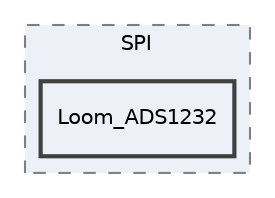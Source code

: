digraph "src/Sensors/SPI/Loom_ADS1232"
{
 // LATEX_PDF_SIZE
  edge [fontname="Helvetica",fontsize="10",labelfontname="Helvetica",labelfontsize="10"];
  node [fontname="Helvetica",fontsize="10",shape=record];
  compound=true
  subgraph clusterdir_510aef1acf63521dcdd1684edb86e21c {
    graph [ bgcolor="#edf0f7", pencolor="grey50", style="filled,dashed,", label="SPI", fontname="Helvetica", fontsize="10", URL="dir_510aef1acf63521dcdd1684edb86e21c.html"]
  dir_43f75b55618186c547db15d1316d6d36 [shape=box, label="Loom_ADS1232", style="filled,bold,", fillcolor="#edf0f7", color="grey25", URL="dir_43f75b55618186c547db15d1316d6d36.html"];
  }
}
